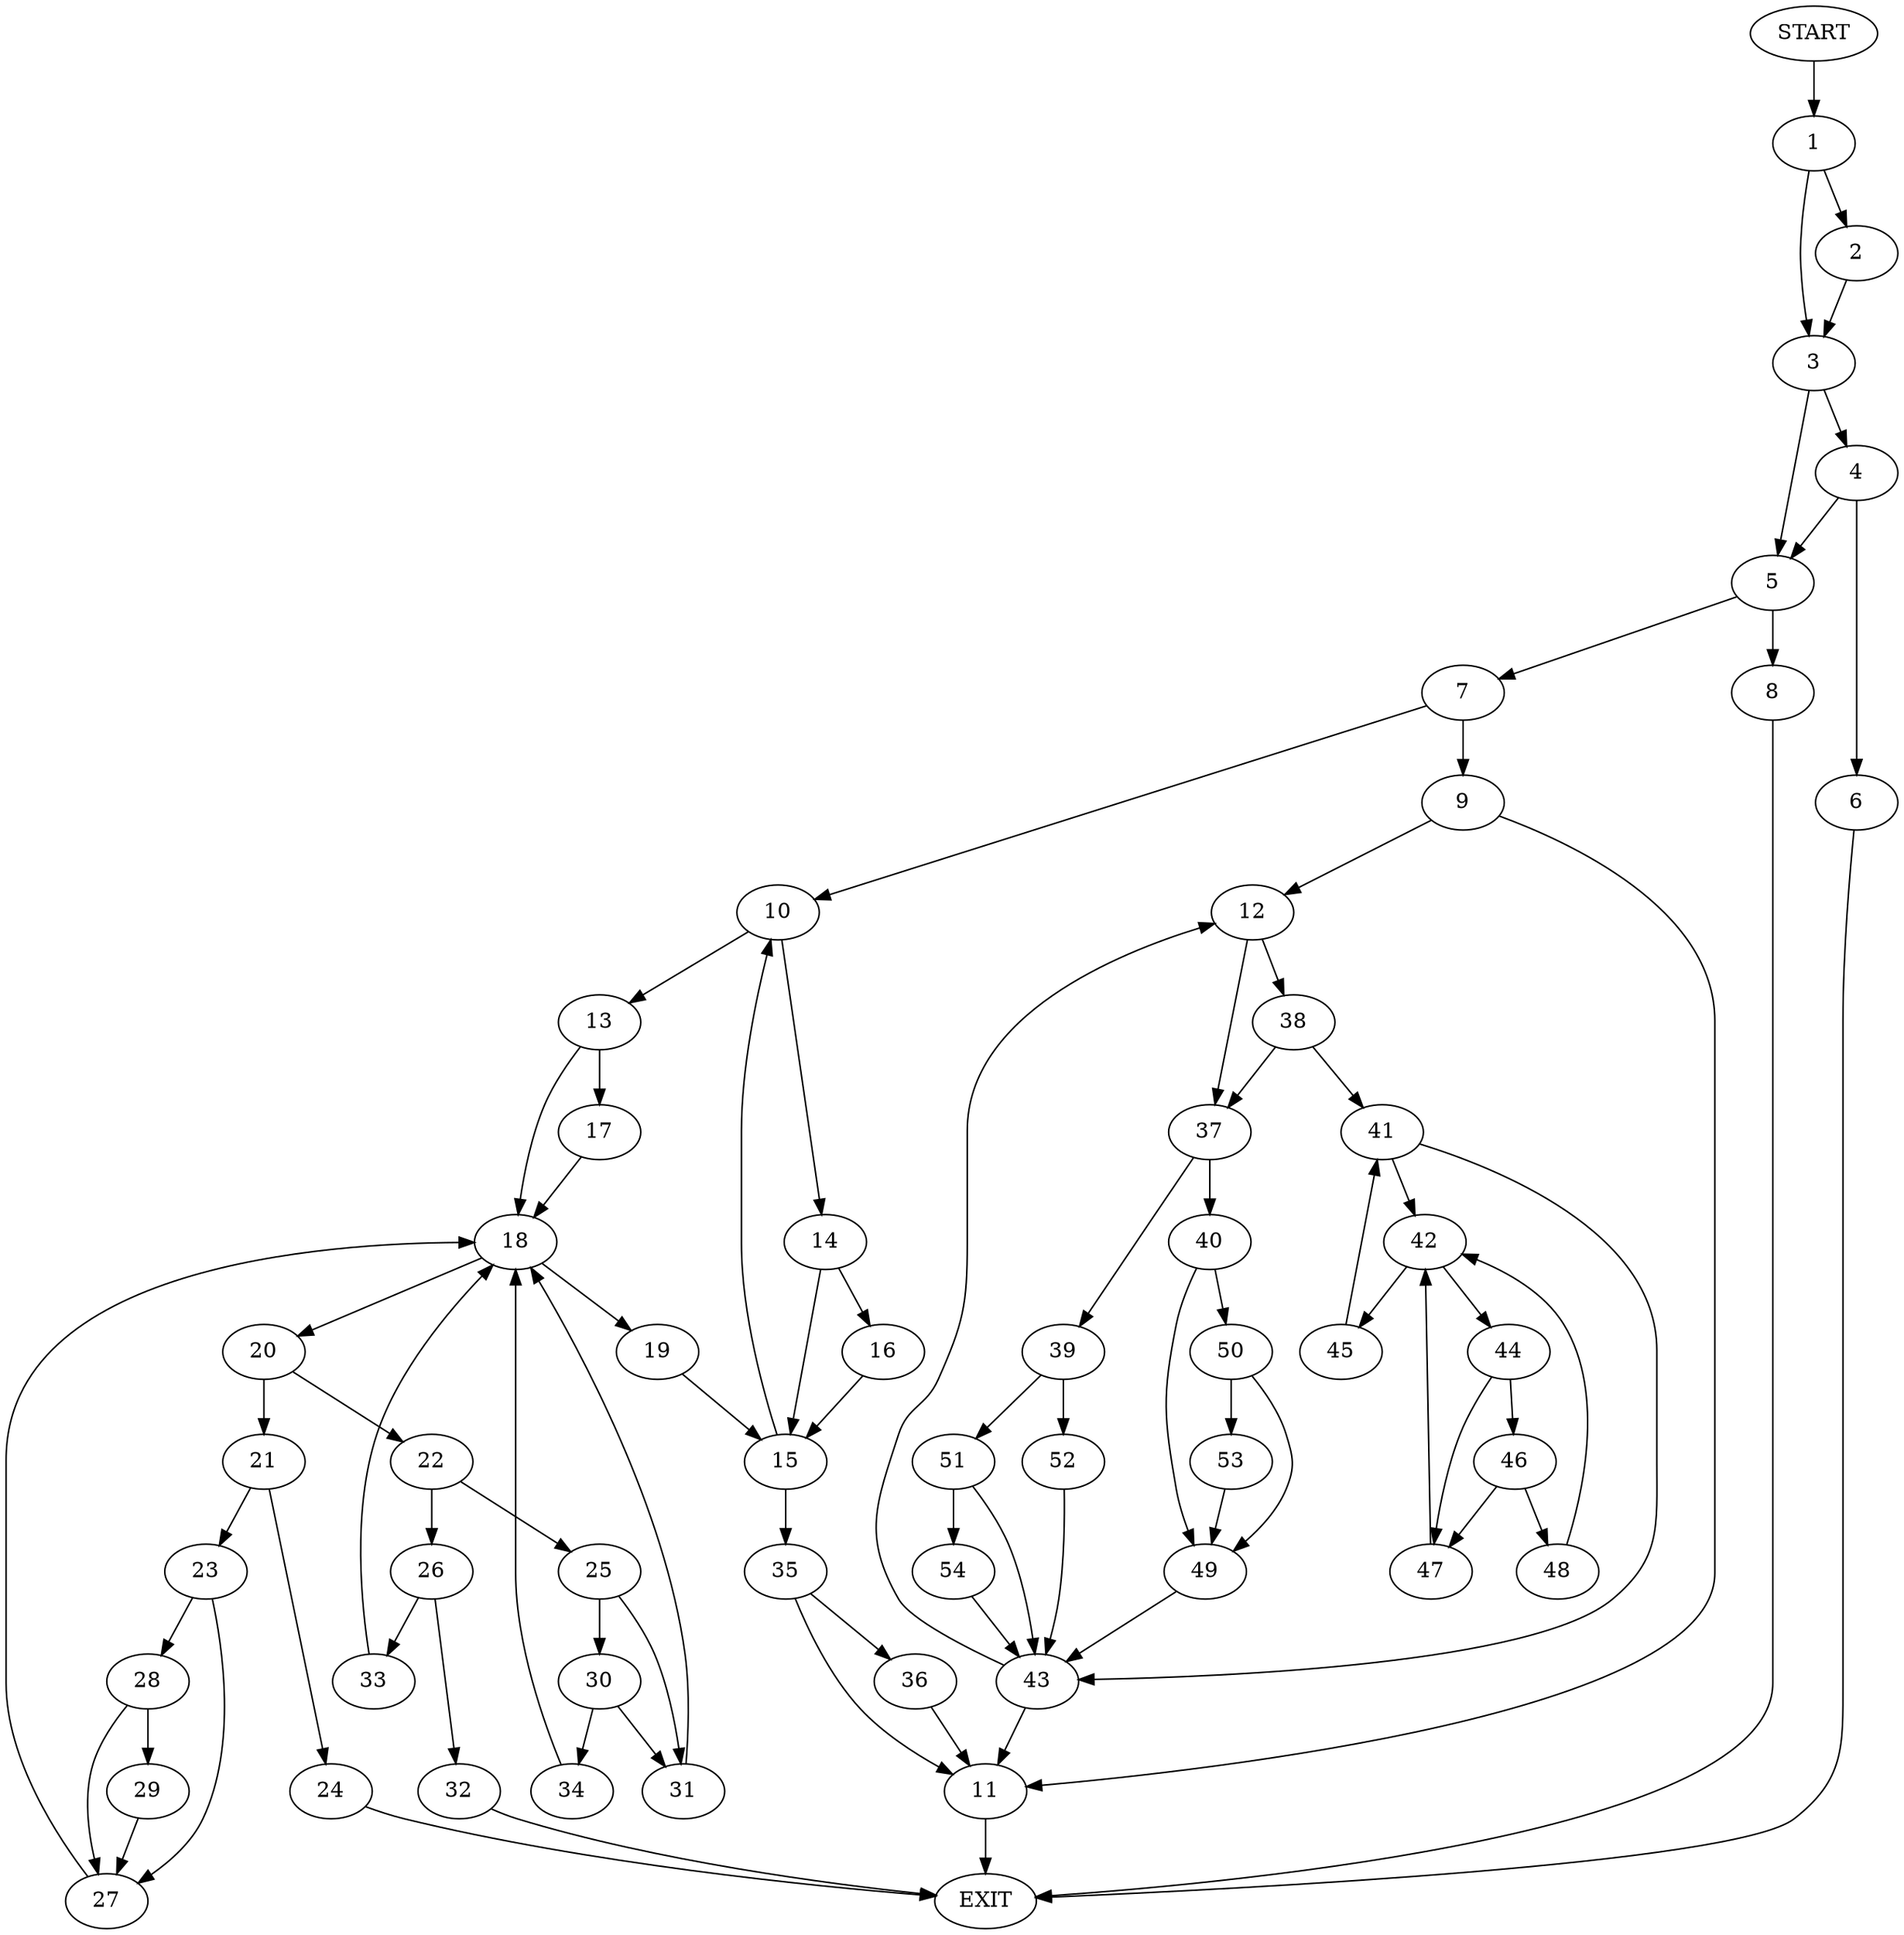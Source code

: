 digraph {
0 [label="START"]
55 [label="EXIT"]
0 -> 1
1 -> 2
1 -> 3
2 -> 3
3 -> 4
3 -> 5
4 -> 6
4 -> 5
5 -> 7
5 -> 8
6 -> 55
7 -> 9
7 -> 10
8 -> 55
9 -> 11
9 -> 12
10 -> 13
10 -> 14
14 -> 15
14 -> 16
13 -> 17
13 -> 18
18 -> 19
18 -> 20
17 -> 18
19 -> 15
20 -> 21
20 -> 22
21 -> 23
21 -> 24
22 -> 25
22 -> 26
23 -> 27
23 -> 28
24 -> 55
28 -> 27
28 -> 29
27 -> 18
29 -> 27
25 -> 30
25 -> 31
26 -> 32
26 -> 33
33 -> 18
32 -> 55
30 -> 31
30 -> 34
31 -> 18
34 -> 18
15 -> 10
15 -> 35
16 -> 15
35 -> 11
35 -> 36
11 -> 55
36 -> 11
12 -> 37
12 -> 38
37 -> 39
37 -> 40
38 -> 37
38 -> 41
41 -> 42
41 -> 43
42 -> 44
42 -> 45
43 -> 11
43 -> 12
44 -> 46
44 -> 47
45 -> 41
47 -> 42
46 -> 48
46 -> 47
48 -> 42
40 -> 49
40 -> 50
39 -> 51
39 -> 52
49 -> 43
50 -> 49
50 -> 53
53 -> 49
51 -> 54
51 -> 43
52 -> 43
54 -> 43
}
